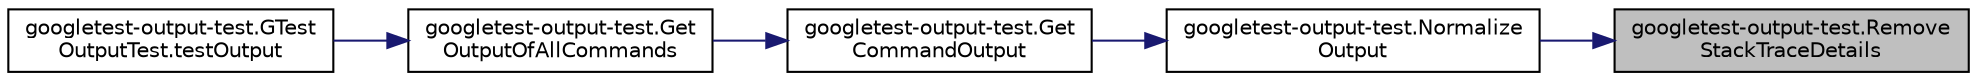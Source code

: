 digraph "googletest-output-test.RemoveStackTraceDetails"
{
 // LATEX_PDF_SIZE
  bgcolor="transparent";
  edge [fontname="Helvetica",fontsize="10",labelfontname="Helvetica",labelfontsize="10"];
  node [fontname="Helvetica",fontsize="10",shape=record];
  rankdir="RL";
  Node1 [label="googletest-output-test.Remove\lStackTraceDetails",height=0.2,width=0.4,color="black", fillcolor="grey75", style="filled", fontcolor="black",tooltip=" "];
  Node1 -> Node2 [dir="back",color="midnightblue",fontsize="10",style="solid",fontname="Helvetica"];
  Node2 [label="googletest-output-test.Normalize\lOutput",height=0.2,width=0.4,color="black",URL="$namespacegoogletest-output-test.html#a34d8f4f0f5714a846af7a576fca906ea",tooltip=" "];
  Node2 -> Node3 [dir="back",color="midnightblue",fontsize="10",style="solid",fontname="Helvetica"];
  Node3 [label="googletest-output-test.Get\lCommandOutput",height=0.2,width=0.4,color="black",URL="$namespacegoogletest-output-test.html#ab1776de1dd70435fb1af39390bd7d4f3",tooltip=" "];
  Node3 -> Node4 [dir="back",color="midnightblue",fontsize="10",style="solid",fontname="Helvetica"];
  Node4 [label="googletest-output-test.Get\lOutputOfAllCommands",height=0.2,width=0.4,color="black",URL="$namespacegoogletest-output-test.html#a3f97b075a05d215e5f7d1c2b71973f78",tooltip=" "];
  Node4 -> Node5 [dir="back",color="midnightblue",fontsize="10",style="solid",fontname="Helvetica"];
  Node5 [label="googletest-output-test.GTest\lOutputTest.testOutput",height=0.2,width=0.4,color="black",URL="$classgoogletest-output-test_1_1GTestOutputTest.html#a4ab77925377e6c837d33f07960a31212",tooltip=" "];
}
